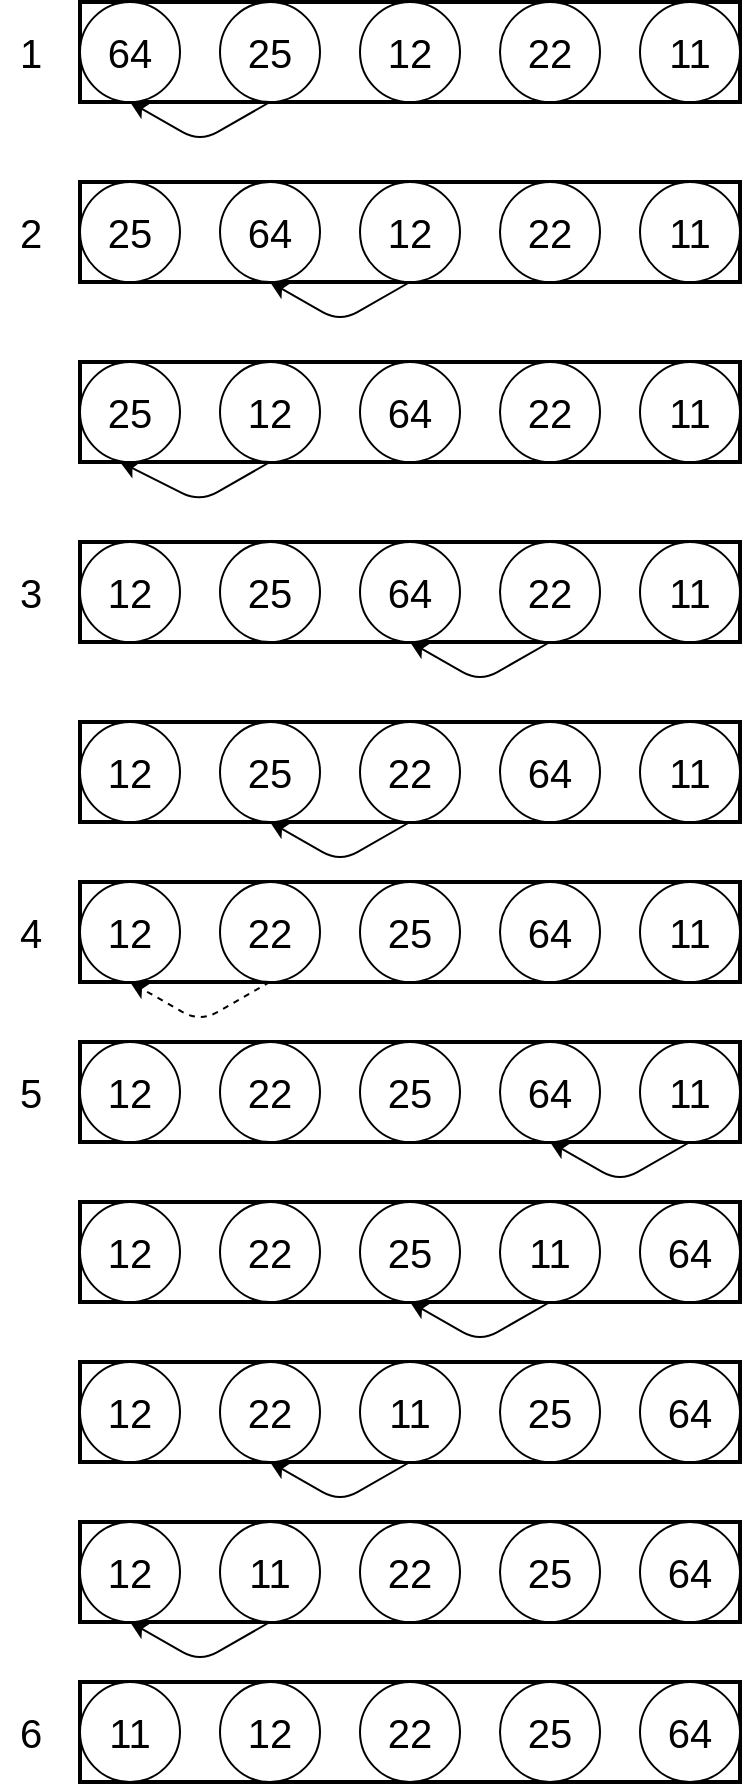 <mxfile>
    <diagram id="5GWiScpcUFfCtxOHJy0Y" name="Page-1">
        <mxGraphModel dx="837" dy="333" grid="1" gridSize="10" guides="1" tooltips="1" connect="1" arrows="1" fold="1" page="1" pageScale="1" pageWidth="850" pageHeight="1100" math="0" shadow="0">
            <root>
                <mxCell id="0"/>
                <mxCell id="1" parent="0"/>
                <mxCell id="2" value="1" style="text;html=1;align=center;verticalAlign=middle;resizable=0;points=[];autosize=1;strokeColor=none;fillColor=none;fontSize=20;" parent="1" vertex="1">
                    <mxGeometry x="110" y="45" width="30" height="40" as="geometry"/>
                </mxCell>
                <mxCell id="3" value="" style="group;strokeColor=default;strokeWidth=2;" parent="1" vertex="1" connectable="0">
                    <mxGeometry x="150" y="40" width="330" height="50" as="geometry"/>
                </mxCell>
                <mxCell id="4" value="&lt;font style=&quot;font-size: 20px;&quot;&gt;64&lt;/font&gt;" style="ellipse;whiteSpace=wrap;html=1;" parent="3" vertex="1">
                    <mxGeometry width="50" height="50" as="geometry"/>
                </mxCell>
                <mxCell id="16" style="edgeStyle=none;html=1;exitX=0.5;exitY=1;exitDx=0;exitDy=0;entryX=0.5;entryY=1;entryDx=0;entryDy=0;" parent="3" source="5" target="4" edge="1">
                    <mxGeometry relative="1" as="geometry">
                        <Array as="points">
                            <mxPoint x="60" y="70"/>
                        </Array>
                    </mxGeometry>
                </mxCell>
                <mxCell id="5" value="&lt;font style=&quot;font-size: 20px;&quot;&gt;25&lt;/font&gt;" style="ellipse;whiteSpace=wrap;html=1;" parent="3" vertex="1">
                    <mxGeometry x="70" width="50" height="50" as="geometry"/>
                </mxCell>
                <mxCell id="6" value="&lt;font style=&quot;font-size: 20px;&quot;&gt;12&lt;/font&gt;" style="ellipse;whiteSpace=wrap;html=1;" parent="3" vertex="1">
                    <mxGeometry x="140" width="50" height="50" as="geometry"/>
                </mxCell>
                <mxCell id="7" value="&lt;font style=&quot;font-size: 20px;&quot;&gt;22&lt;/font&gt;" style="ellipse;whiteSpace=wrap;html=1;" parent="3" vertex="1">
                    <mxGeometry x="210" width="50" height="50" as="geometry"/>
                </mxCell>
                <mxCell id="8" value="&lt;font style=&quot;font-size: 20px;&quot;&gt;11&lt;/font&gt;" style="ellipse;whiteSpace=wrap;html=1;" parent="3" vertex="1">
                    <mxGeometry x="280" width="50" height="50" as="geometry"/>
                </mxCell>
                <mxCell id="9" value="2" style="text;html=1;align=center;verticalAlign=middle;resizable=0;points=[];autosize=1;strokeColor=none;fillColor=none;fontSize=20;" parent="1" vertex="1">
                    <mxGeometry x="110" y="135" width="30" height="40" as="geometry"/>
                </mxCell>
                <mxCell id="10" value="" style="group;strokeColor=default;strokeWidth=2;" parent="1" vertex="1" connectable="0">
                    <mxGeometry x="150" y="130" width="330" height="50" as="geometry"/>
                </mxCell>
                <mxCell id="11" value="&lt;font style=&quot;font-size: 20px;&quot;&gt;25&lt;/font&gt;" style="ellipse;whiteSpace=wrap;html=1;" parent="10" vertex="1">
                    <mxGeometry width="50" height="50" as="geometry"/>
                </mxCell>
                <mxCell id="12" value="&lt;font style=&quot;font-size: 20px;&quot;&gt;64&lt;/font&gt;" style="ellipse;whiteSpace=wrap;html=1;" parent="10" vertex="1">
                    <mxGeometry x="70" width="50" height="50" as="geometry"/>
                </mxCell>
                <mxCell id="24" style="edgeStyle=none;html=1;exitX=0.5;exitY=1;exitDx=0;exitDy=0;entryX=0.5;entryY=1;entryDx=0;entryDy=0;" parent="10" source="13" target="12" edge="1">
                    <mxGeometry relative="1" as="geometry">
                        <Array as="points">
                            <mxPoint x="130" y="70"/>
                        </Array>
                    </mxGeometry>
                </mxCell>
                <mxCell id="13" value="&lt;font style=&quot;font-size: 20px;&quot;&gt;12&lt;/font&gt;" style="ellipse;whiteSpace=wrap;html=1;" parent="10" vertex="1">
                    <mxGeometry x="140" width="50" height="50" as="geometry"/>
                </mxCell>
                <mxCell id="14" value="&lt;font style=&quot;font-size: 20px;&quot;&gt;22&lt;/font&gt;" style="ellipse;whiteSpace=wrap;html=1;" parent="10" vertex="1">
                    <mxGeometry x="210" width="50" height="50" as="geometry"/>
                </mxCell>
                <mxCell id="15" value="&lt;font style=&quot;font-size: 20px;&quot;&gt;11&lt;/font&gt;" style="ellipse;whiteSpace=wrap;html=1;" parent="10" vertex="1">
                    <mxGeometry x="280" width="50" height="50" as="geometry"/>
                </mxCell>
                <mxCell id="18" value="" style="group;strokeColor=default;strokeWidth=2;" parent="1" vertex="1" connectable="0">
                    <mxGeometry x="150" y="220" width="330" height="50" as="geometry"/>
                </mxCell>
                <mxCell id="19" value="&lt;font style=&quot;font-size: 20px;&quot;&gt;25&lt;/font&gt;" style="ellipse;whiteSpace=wrap;html=1;" parent="18" vertex="1">
                    <mxGeometry width="50" height="50" as="geometry"/>
                </mxCell>
                <mxCell id="20" value="&lt;font style=&quot;font-size: 20px;&quot;&gt;12&lt;/font&gt;" style="ellipse;whiteSpace=wrap;html=1;" parent="18" vertex="1">
                    <mxGeometry x="70" width="50" height="50" as="geometry"/>
                </mxCell>
                <mxCell id="21" value="&lt;font style=&quot;font-size: 20px;&quot;&gt;64&lt;/font&gt;" style="ellipse;whiteSpace=wrap;html=1;" parent="18" vertex="1">
                    <mxGeometry x="140" width="50" height="50" as="geometry"/>
                </mxCell>
                <mxCell id="22" value="&lt;font style=&quot;font-size: 20px;&quot;&gt;22&lt;/font&gt;" style="ellipse;whiteSpace=wrap;html=1;" parent="18" vertex="1">
                    <mxGeometry x="210" width="50" height="50" as="geometry"/>
                </mxCell>
                <mxCell id="23" value="&lt;font style=&quot;font-size: 20px;&quot;&gt;11&lt;/font&gt;" style="ellipse;whiteSpace=wrap;html=1;" parent="18" vertex="1">
                    <mxGeometry x="280" width="50" height="50" as="geometry"/>
                </mxCell>
                <mxCell id="25" value="3" style="text;html=1;align=center;verticalAlign=middle;resizable=0;points=[];autosize=1;strokeColor=none;fillColor=none;fontSize=20;" parent="1" vertex="1">
                    <mxGeometry x="110" y="315" width="30" height="40" as="geometry"/>
                </mxCell>
                <mxCell id="26" value="" style="group;strokeColor=default;strokeWidth=2;" parent="1" vertex="1" connectable="0">
                    <mxGeometry x="150" y="310" width="330" height="50" as="geometry"/>
                </mxCell>
                <mxCell id="27" value="&lt;font style=&quot;font-size: 20px;&quot;&gt;12&lt;/font&gt;" style="ellipse;whiteSpace=wrap;html=1;" parent="26" vertex="1">
                    <mxGeometry width="50" height="50" as="geometry"/>
                </mxCell>
                <mxCell id="28" value="&lt;font style=&quot;font-size: 20px;&quot;&gt;25&lt;/font&gt;" style="ellipse;whiteSpace=wrap;html=1;" parent="26" vertex="1">
                    <mxGeometry x="70" width="50" height="50" as="geometry"/>
                </mxCell>
                <mxCell id="29" value="&lt;font style=&quot;font-size: 20px;&quot;&gt;64&lt;/font&gt;" style="ellipse;whiteSpace=wrap;html=1;" parent="26" vertex="1">
                    <mxGeometry x="140" width="50" height="50" as="geometry"/>
                </mxCell>
                <mxCell id="40" style="edgeStyle=none;html=1;exitX=0.5;exitY=1;exitDx=0;exitDy=0;entryX=0.5;entryY=1;entryDx=0;entryDy=0;" parent="26" source="30" target="29" edge="1">
                    <mxGeometry relative="1" as="geometry">
                        <Array as="points">
                            <mxPoint x="200" y="70"/>
                        </Array>
                    </mxGeometry>
                </mxCell>
                <mxCell id="30" value="&lt;font style=&quot;font-size: 20px;&quot;&gt;22&lt;/font&gt;" style="ellipse;whiteSpace=wrap;html=1;" parent="26" vertex="1">
                    <mxGeometry x="210" width="50" height="50" as="geometry"/>
                </mxCell>
                <mxCell id="31" value="&lt;font style=&quot;font-size: 20px;&quot;&gt;11&lt;/font&gt;" style="ellipse;whiteSpace=wrap;html=1;" parent="26" vertex="1">
                    <mxGeometry x="280" width="50" height="50" as="geometry"/>
                </mxCell>
                <mxCell id="32" style="edgeStyle=none;html=1;exitX=0.5;exitY=1;exitDx=0;exitDy=0;" parent="1" source="20" edge="1">
                    <mxGeometry relative="1" as="geometry">
                        <mxPoint x="170" y="270" as="targetPoint"/>
                        <Array as="points">
                            <mxPoint x="210" y="290"/>
                        </Array>
                    </mxGeometry>
                </mxCell>
                <mxCell id="34" value="" style="group;strokeColor=default;strokeWidth=2;" parent="1" vertex="1" connectable="0">
                    <mxGeometry x="150" y="400" width="330" height="50" as="geometry"/>
                </mxCell>
                <mxCell id="35" value="&lt;font style=&quot;font-size: 20px;&quot;&gt;12&lt;/font&gt;" style="ellipse;whiteSpace=wrap;html=1;" parent="34" vertex="1">
                    <mxGeometry width="50" height="50" as="geometry"/>
                </mxCell>
                <mxCell id="36" value="&lt;font style=&quot;font-size: 20px;&quot;&gt;25&lt;/font&gt;" style="ellipse;whiteSpace=wrap;html=1;" parent="34" vertex="1">
                    <mxGeometry x="70" width="50" height="50" as="geometry"/>
                </mxCell>
                <mxCell id="41" style="edgeStyle=none;html=1;exitX=0.5;exitY=1;exitDx=0;exitDy=0;entryX=0.5;entryY=1;entryDx=0;entryDy=0;" parent="34" source="37" target="36" edge="1">
                    <mxGeometry relative="1" as="geometry">
                        <Array as="points">
                            <mxPoint x="130" y="70"/>
                        </Array>
                    </mxGeometry>
                </mxCell>
                <mxCell id="37" value="&lt;font style=&quot;font-size: 20px;&quot;&gt;22&lt;/font&gt;" style="ellipse;whiteSpace=wrap;html=1;" parent="34" vertex="1">
                    <mxGeometry x="140" width="50" height="50" as="geometry"/>
                </mxCell>
                <mxCell id="38" value="&lt;font style=&quot;font-size: 20px;&quot;&gt;64&lt;/font&gt;" style="ellipse;whiteSpace=wrap;html=1;" parent="34" vertex="1">
                    <mxGeometry x="210" width="50" height="50" as="geometry"/>
                </mxCell>
                <mxCell id="39" value="&lt;font style=&quot;font-size: 20px;&quot;&gt;11&lt;/font&gt;" style="ellipse;whiteSpace=wrap;html=1;" parent="34" vertex="1">
                    <mxGeometry x="280" width="50" height="50" as="geometry"/>
                </mxCell>
                <mxCell id="42" value="4" style="text;html=1;align=center;verticalAlign=middle;resizable=0;points=[];autosize=1;strokeColor=none;fillColor=none;fontSize=20;" parent="1" vertex="1">
                    <mxGeometry x="110" y="485" width="30" height="40" as="geometry"/>
                </mxCell>
                <mxCell id="43" value="" style="group;strokeColor=default;strokeWidth=2;" parent="1" vertex="1" connectable="0">
                    <mxGeometry x="150" y="480" width="330" height="50" as="geometry"/>
                </mxCell>
                <mxCell id="44" value="&lt;font style=&quot;font-size: 20px;&quot;&gt;12&lt;/font&gt;" style="ellipse;whiteSpace=wrap;html=1;" parent="43" vertex="1">
                    <mxGeometry width="50" height="50" as="geometry"/>
                </mxCell>
                <mxCell id="50" style="edgeStyle=none;html=1;exitX=0.5;exitY=1;exitDx=0;exitDy=0;entryX=0.5;entryY=1;entryDx=0;entryDy=0;dashed=1;" parent="43" source="45" target="44" edge="1">
                    <mxGeometry relative="1" as="geometry">
                        <Array as="points">
                            <mxPoint x="60" y="70"/>
                        </Array>
                    </mxGeometry>
                </mxCell>
                <mxCell id="45" value="&lt;font style=&quot;font-size: 20px;&quot;&gt;22&lt;/font&gt;" style="ellipse;whiteSpace=wrap;html=1;" parent="43" vertex="1">
                    <mxGeometry x="70" width="50" height="50" as="geometry"/>
                </mxCell>
                <mxCell id="47" value="&lt;font style=&quot;font-size: 20px;&quot;&gt;25&lt;/font&gt;" style="ellipse;whiteSpace=wrap;html=1;" parent="43" vertex="1">
                    <mxGeometry x="140" width="50" height="50" as="geometry"/>
                </mxCell>
                <mxCell id="48" value="&lt;font style=&quot;font-size: 20px;&quot;&gt;64&lt;/font&gt;" style="ellipse;whiteSpace=wrap;html=1;" parent="43" vertex="1">
                    <mxGeometry x="210" width="50" height="50" as="geometry"/>
                </mxCell>
                <mxCell id="49" value="&lt;font style=&quot;font-size: 20px;&quot;&gt;11&lt;/font&gt;" style="ellipse;whiteSpace=wrap;html=1;" parent="43" vertex="1">
                    <mxGeometry x="280" width="50" height="50" as="geometry"/>
                </mxCell>
                <mxCell id="51" value="5" style="text;html=1;align=center;verticalAlign=middle;resizable=0;points=[];autosize=1;strokeColor=none;fillColor=none;fontSize=20;" parent="1" vertex="1">
                    <mxGeometry x="110" y="565" width="30" height="40" as="geometry"/>
                </mxCell>
                <mxCell id="52" value="" style="group;strokeColor=default;strokeWidth=2;" parent="1" vertex="1" connectable="0">
                    <mxGeometry x="150" y="560" width="330" height="50" as="geometry"/>
                </mxCell>
                <mxCell id="53" value="&lt;font style=&quot;font-size: 20px;&quot;&gt;12&lt;/font&gt;" style="ellipse;whiteSpace=wrap;html=1;" parent="52" vertex="1">
                    <mxGeometry width="50" height="50" as="geometry"/>
                </mxCell>
                <mxCell id="55" value="&lt;font style=&quot;font-size: 20px;&quot;&gt;22&lt;/font&gt;" style="ellipse;whiteSpace=wrap;html=1;" parent="52" vertex="1">
                    <mxGeometry x="70" width="50" height="50" as="geometry"/>
                </mxCell>
                <mxCell id="56" value="&lt;font style=&quot;font-size: 20px;&quot;&gt;25&lt;/font&gt;" style="ellipse;whiteSpace=wrap;html=1;" parent="52" vertex="1">
                    <mxGeometry x="140" width="50" height="50" as="geometry"/>
                </mxCell>
                <mxCell id="57" value="&lt;font style=&quot;font-size: 20px;&quot;&gt;64&lt;/font&gt;" style="ellipse;whiteSpace=wrap;html=1;" parent="52" vertex="1">
                    <mxGeometry x="210" width="50" height="50" as="geometry"/>
                </mxCell>
                <mxCell id="59" style="edgeStyle=none;html=1;exitX=0.5;exitY=1;exitDx=0;exitDy=0;entryX=0.5;entryY=1;entryDx=0;entryDy=0;" parent="52" source="58" target="57" edge="1">
                    <mxGeometry relative="1" as="geometry">
                        <Array as="points">
                            <mxPoint x="270" y="70"/>
                        </Array>
                    </mxGeometry>
                </mxCell>
                <mxCell id="58" value="&lt;font style=&quot;font-size: 20px;&quot;&gt;11&lt;/font&gt;" style="ellipse;whiteSpace=wrap;html=1;" parent="52" vertex="1">
                    <mxGeometry x="280" width="50" height="50" as="geometry"/>
                </mxCell>
                <mxCell id="61" value="" style="group;strokeColor=default;strokeWidth=2;" parent="1" vertex="1" connectable="0">
                    <mxGeometry x="150" y="640" width="330" height="50" as="geometry"/>
                </mxCell>
                <mxCell id="62" value="&lt;font style=&quot;font-size: 20px;&quot;&gt;12&lt;/font&gt;" style="ellipse;whiteSpace=wrap;html=1;" parent="61" vertex="1">
                    <mxGeometry width="50" height="50" as="geometry"/>
                </mxCell>
                <mxCell id="63" value="&lt;font style=&quot;font-size: 20px;&quot;&gt;22&lt;/font&gt;" style="ellipse;whiteSpace=wrap;html=1;" parent="61" vertex="1">
                    <mxGeometry x="70" width="50" height="50" as="geometry"/>
                </mxCell>
                <mxCell id="64" value="&lt;font style=&quot;font-size: 20px;&quot;&gt;25&lt;/font&gt;" style="ellipse;whiteSpace=wrap;html=1;" parent="61" vertex="1">
                    <mxGeometry x="140" width="50" height="50" as="geometry"/>
                </mxCell>
                <mxCell id="75" style="edgeStyle=none;html=1;exitX=0.5;exitY=1;exitDx=0;exitDy=0;entryX=0.5;entryY=1;entryDx=0;entryDy=0;" parent="61" source="65" target="64" edge="1">
                    <mxGeometry relative="1" as="geometry">
                        <Array as="points">
                            <mxPoint x="200" y="70"/>
                        </Array>
                    </mxGeometry>
                </mxCell>
                <mxCell id="65" value="&lt;font style=&quot;font-size: 20px;&quot;&gt;11&lt;/font&gt;" style="ellipse;whiteSpace=wrap;html=1;" parent="61" vertex="1">
                    <mxGeometry x="210" width="50" height="50" as="geometry"/>
                </mxCell>
                <mxCell id="67" value="&lt;font style=&quot;font-size: 20px;&quot;&gt;64&lt;/font&gt;" style="ellipse;whiteSpace=wrap;html=1;" parent="61" vertex="1">
                    <mxGeometry x="280" width="50" height="50" as="geometry"/>
                </mxCell>
                <mxCell id="69" value="" style="group;strokeColor=default;strokeWidth=2;" parent="1" vertex="1" connectable="0">
                    <mxGeometry x="150" y="720" width="330" height="50" as="geometry"/>
                </mxCell>
                <mxCell id="70" value="&lt;font style=&quot;font-size: 20px;&quot;&gt;12&lt;/font&gt;" style="ellipse;whiteSpace=wrap;html=1;" parent="69" vertex="1">
                    <mxGeometry width="50" height="50" as="geometry"/>
                </mxCell>
                <mxCell id="71" value="&lt;font style=&quot;font-size: 20px;&quot;&gt;22&lt;/font&gt;" style="ellipse;whiteSpace=wrap;html=1;" parent="69" vertex="1">
                    <mxGeometry x="70" width="50" height="50" as="geometry"/>
                </mxCell>
                <mxCell id="83" style="edgeStyle=none;html=1;exitX=0.5;exitY=1;exitDx=0;exitDy=0;entryX=0.5;entryY=1;entryDx=0;entryDy=0;" parent="69" source="72" target="71" edge="1">
                    <mxGeometry relative="1" as="geometry">
                        <Array as="points">
                            <mxPoint x="130" y="70"/>
                        </Array>
                    </mxGeometry>
                </mxCell>
                <mxCell id="72" value="&lt;font style=&quot;font-size: 20px;&quot;&gt;11&lt;/font&gt;" style="ellipse;whiteSpace=wrap;html=1;" parent="69" vertex="1">
                    <mxGeometry x="140" width="50" height="50" as="geometry"/>
                </mxCell>
                <mxCell id="73" value="&lt;font style=&quot;font-size: 20px;&quot;&gt;25&lt;/font&gt;" style="ellipse;whiteSpace=wrap;html=1;" parent="69" vertex="1">
                    <mxGeometry x="210" width="50" height="50" as="geometry"/>
                </mxCell>
                <mxCell id="74" value="&lt;font style=&quot;font-size: 20px;&quot;&gt;64&lt;/font&gt;" style="ellipse;whiteSpace=wrap;html=1;" parent="69" vertex="1">
                    <mxGeometry x="280" width="50" height="50" as="geometry"/>
                </mxCell>
                <mxCell id="76" value="" style="group;strokeColor=default;strokeWidth=2;" parent="1" vertex="1" connectable="0">
                    <mxGeometry x="150" y="800" width="330" height="50" as="geometry"/>
                </mxCell>
                <mxCell id="77" value="&lt;font style=&quot;font-size: 20px;&quot;&gt;12&lt;/font&gt;" style="ellipse;whiteSpace=wrap;html=1;" parent="76" vertex="1">
                    <mxGeometry width="50" height="50" as="geometry"/>
                </mxCell>
                <mxCell id="91" style="edgeStyle=none;html=1;exitX=0.5;exitY=1;exitDx=0;exitDy=0;entryX=0.5;entryY=1;entryDx=0;entryDy=0;" parent="76" source="78" target="77" edge="1">
                    <mxGeometry relative="1" as="geometry">
                        <Array as="points">
                            <mxPoint x="60" y="70"/>
                        </Array>
                    </mxGeometry>
                </mxCell>
                <mxCell id="78" value="&lt;font style=&quot;font-size: 20px;&quot;&gt;11&lt;/font&gt;" style="ellipse;whiteSpace=wrap;html=1;" parent="76" vertex="1">
                    <mxGeometry x="70" width="50" height="50" as="geometry"/>
                </mxCell>
                <mxCell id="79" value="&lt;font style=&quot;font-size: 20px;&quot;&gt;22&lt;/font&gt;" style="ellipse;whiteSpace=wrap;html=1;" parent="76" vertex="1">
                    <mxGeometry x="140" width="50" height="50" as="geometry"/>
                </mxCell>
                <mxCell id="80" value="&lt;font style=&quot;font-size: 20px;&quot;&gt;25&lt;/font&gt;" style="ellipse;whiteSpace=wrap;html=1;" parent="76" vertex="1">
                    <mxGeometry x="210" width="50" height="50" as="geometry"/>
                </mxCell>
                <mxCell id="81" value="&lt;font style=&quot;font-size: 20px;&quot;&gt;64&lt;/font&gt;" style="ellipse;whiteSpace=wrap;html=1;" parent="76" vertex="1">
                    <mxGeometry x="280" width="50" height="50" as="geometry"/>
                </mxCell>
                <mxCell id="84" value="" style="group;strokeColor=default;strokeWidth=2;" parent="1" vertex="1" connectable="0">
                    <mxGeometry x="150" y="880" width="330" height="50" as="geometry"/>
                </mxCell>
                <mxCell id="85" value="&lt;font style=&quot;font-size: 20px;&quot;&gt;11&lt;/font&gt;" style="ellipse;whiteSpace=wrap;html=1;" parent="84" vertex="1">
                    <mxGeometry width="50" height="50" as="geometry"/>
                </mxCell>
                <mxCell id="86" value="&lt;font style=&quot;font-size: 20px;&quot;&gt;12&lt;/font&gt;" style="ellipse;whiteSpace=wrap;html=1;" parent="84" vertex="1">
                    <mxGeometry x="70" width="50" height="50" as="geometry"/>
                </mxCell>
                <mxCell id="87" value="&lt;font style=&quot;font-size: 20px;&quot;&gt;22&lt;/font&gt;" style="ellipse;whiteSpace=wrap;html=1;" parent="84" vertex="1">
                    <mxGeometry x="140" width="50" height="50" as="geometry"/>
                </mxCell>
                <mxCell id="88" value="&lt;font style=&quot;font-size: 20px;&quot;&gt;25&lt;/font&gt;" style="ellipse;whiteSpace=wrap;html=1;" parent="84" vertex="1">
                    <mxGeometry x="210" width="50" height="50" as="geometry"/>
                </mxCell>
                <mxCell id="89" value="&lt;font style=&quot;font-size: 20px;&quot;&gt;64&lt;/font&gt;" style="ellipse;whiteSpace=wrap;html=1;" parent="84" vertex="1">
                    <mxGeometry x="280" width="50" height="50" as="geometry"/>
                </mxCell>
                <mxCell id="90" value="6" style="text;html=1;align=center;verticalAlign=middle;resizable=0;points=[];autosize=1;strokeColor=none;fillColor=none;fontSize=20;" parent="1" vertex="1">
                    <mxGeometry x="110" y="885" width="30" height="40" as="geometry"/>
                </mxCell>
            </root>
        </mxGraphModel>
    </diagram>
</mxfile>